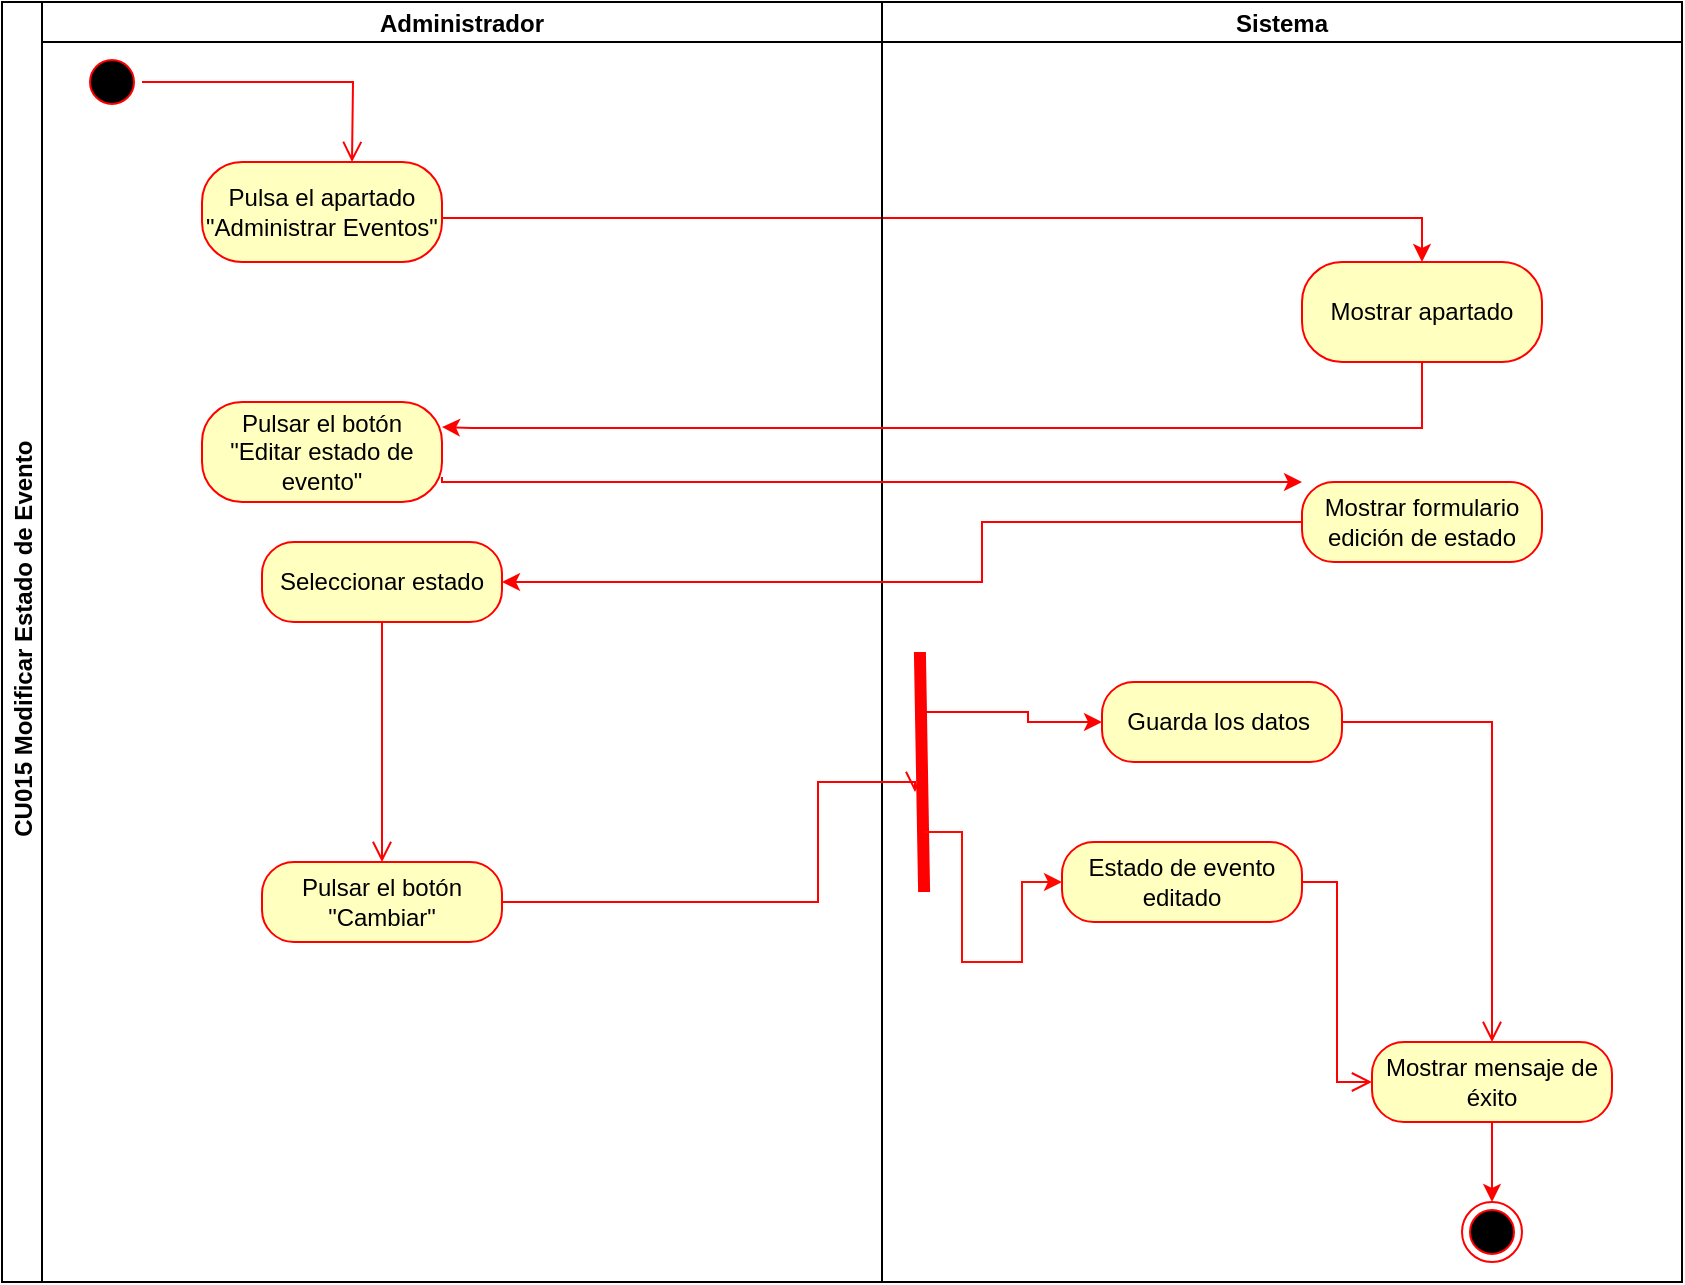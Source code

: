 <mxfile version="27.1.6">
  <diagram name="Página-1" id="e45OjPIBaFHz5NlUAJ0t">
    <mxGraphModel grid="1" page="1" gridSize="10" guides="1" tooltips="1" connect="1" arrows="1" fold="1" pageScale="1" pageWidth="827" pageHeight="1169" math="0" shadow="0">
      <root>
        <mxCell id="0" />
        <mxCell id="1" parent="0" />
        <mxCell id="2QU0HHwjT5UGIkDu3ld_-1" value=" CU015 Modificar Estado de Evento" style="swimlane;childLayout=stackLayout;resizeParent=1;resizeParentMax=0;startSize=20;horizontal=0;horizontalStack=1;" vertex="1" parent="1">
          <mxGeometry x="40" y="40" width="840" height="640" as="geometry">
            <mxRectangle x="200" y="80" width="40" height="50" as="alternateBounds" />
          </mxGeometry>
        </mxCell>
        <mxCell id="2QU0HHwjT5UGIkDu3ld_-2" style="edgeStyle=orthogonalEdgeStyle;rounded=0;orthogonalLoop=1;jettySize=auto;html=1;entryX=0.5;entryY=0;entryDx=0;entryDy=0;strokeColor=light-dark(#ff0000, #ededed);" edge="1" parent="2QU0HHwjT5UGIkDu3ld_-1" source="VnCoAbdtD36LlzZGN4Us-2" target="2QU0HHwjT5UGIkDu3ld_-14">
          <mxGeometry relative="1" as="geometry">
            <Array as="points">
              <mxPoint x="710" y="108" />
            </Array>
            <mxPoint x="222.5" y="107.5" as="sourcePoint" />
          </mxGeometry>
        </mxCell>
        <mxCell id="2QU0HHwjT5UGIkDu3ld_-4" value="Administrador" style="swimlane;startSize=20;" vertex="1" parent="2QU0HHwjT5UGIkDu3ld_-1">
          <mxGeometry x="20" width="420" height="640" as="geometry" />
        </mxCell>
        <mxCell id="2QU0HHwjT5UGIkDu3ld_-5" value="" style="ellipse;html=1;shape=startState;fillColor=#000000;strokeColor=#ff0000;fillStyle=auto;" vertex="1" parent="2QU0HHwjT5UGIkDu3ld_-4">
          <mxGeometry x="20" y="25" width="30" height="30" as="geometry" />
        </mxCell>
        <mxCell id="2QU0HHwjT5UGIkDu3ld_-7" value="" style="edgeStyle=orthogonalEdgeStyle;html=1;verticalAlign=bottom;endArrow=open;endSize=8;strokeColor=#ff0000;rounded=0;entryX=0.5;entryY=0;entryDx=0;entryDy=0;" edge="1" parent="2QU0HHwjT5UGIkDu3ld_-4" source="2QU0HHwjT5UGIkDu3ld_-5">
          <mxGeometry relative="1" as="geometry">
            <mxPoint x="155" y="80" as="targetPoint" />
            <mxPoint x="340" y="320" as="sourcePoint" />
          </mxGeometry>
        </mxCell>
        <mxCell id="2QU0HHwjT5UGIkDu3ld_-8" value="Seleccionar estado" style="rounded=1;whiteSpace=wrap;html=1;arcSize=40;fontColor=#000000;fillColor=#ffffc0;strokeColor=#ff0000;" vertex="1" parent="2QU0HHwjT5UGIkDu3ld_-4">
          <mxGeometry x="110" y="270" width="120" height="40" as="geometry" />
        </mxCell>
        <mxCell id="2QU0HHwjT5UGIkDu3ld_-9" value="Pulsar el botón &quot;Cambiar&quot;" style="rounded=1;whiteSpace=wrap;html=1;arcSize=40;fontColor=#000000;fillColor=#ffffc0;strokeColor=#ff0000;" vertex="1" parent="2QU0HHwjT5UGIkDu3ld_-4">
          <mxGeometry x="110" y="430" width="120" height="40" as="geometry" />
        </mxCell>
        <mxCell id="2QU0HHwjT5UGIkDu3ld_-12" value="Pulsar el botón &quot;Editar estado de evento&quot;" style="rounded=1;whiteSpace=wrap;html=1;arcSize=40;fontColor=#000000;fillColor=#ffffc0;strokeColor=light-dark(#ff0000, #ededed);" vertex="1" parent="2QU0HHwjT5UGIkDu3ld_-4">
          <mxGeometry x="80" y="200" width="120" height="50" as="geometry" />
        </mxCell>
        <mxCell id="2QU0HHwjT5UGIkDu3ld_-27" value="" style="edgeStyle=orthogonalEdgeStyle;html=1;verticalAlign=bottom;endArrow=open;endSize=8;strokeColor=#ff0000;rounded=0;entryX=0.5;entryY=0;entryDx=0;entryDy=0;exitX=0.5;exitY=1;exitDx=0;exitDy=0;" edge="1" parent="2QU0HHwjT5UGIkDu3ld_-4" source="2QU0HHwjT5UGIkDu3ld_-8" target="2QU0HHwjT5UGIkDu3ld_-9">
          <mxGeometry relative="1" as="geometry">
            <mxPoint x="550" y="330" as="targetPoint" />
            <Array as="points">
              <mxPoint x="170" y="320" />
              <mxPoint x="170" y="320" />
            </Array>
          </mxGeometry>
        </mxCell>
        <mxCell id="VnCoAbdtD36LlzZGN4Us-2" value="Pulsa el apartado &quot;Administrar Eventos&quot;" style="rounded=1;whiteSpace=wrap;html=1;arcSize=40;fontColor=#000000;fillColor=#ffffc0;strokeColor=#ff0000;" vertex="1" parent="2QU0HHwjT5UGIkDu3ld_-4">
          <mxGeometry x="80" y="80" width="120" height="50" as="geometry" />
        </mxCell>
        <mxCell id="2QU0HHwjT5UGIkDu3ld_-13" value="Sistema" style="swimlane;startSize=20;" vertex="1" parent="2QU0HHwjT5UGIkDu3ld_-1">
          <mxGeometry x="440" width="400" height="640" as="geometry" />
        </mxCell>
        <mxCell id="2QU0HHwjT5UGIkDu3ld_-14" value="Mostrar apartado" style="rounded=1;whiteSpace=wrap;html=1;arcSize=40;fontColor=#000000;fillColor=#ffffc0;strokeColor=#ff0000;" vertex="1" parent="2QU0HHwjT5UGIkDu3ld_-13">
          <mxGeometry x="210" y="130" width="120" height="50" as="geometry" />
        </mxCell>
        <mxCell id="2QU0HHwjT5UGIkDu3ld_-15" value="Mostrar formulario edición de estado" style="rounded=1;whiteSpace=wrap;html=1;arcSize=40;fontColor=#000000;fillColor=#ffffc0;strokeColor=light-dark(#ff0000, #ededed);" vertex="1" parent="2QU0HHwjT5UGIkDu3ld_-13">
          <mxGeometry x="210" y="240" width="120" height="40" as="geometry" />
        </mxCell>
        <mxCell id="2QU0HHwjT5UGIkDu3ld_-17" value="Guarda los datos&amp;nbsp;" style="rounded=1;whiteSpace=wrap;html=1;arcSize=40;fontColor=#000000;fillColor=#ffffc0;strokeColor=#ff0000;" vertex="1" parent="2QU0HHwjT5UGIkDu3ld_-13">
          <mxGeometry x="110" y="340" width="120" height="40" as="geometry" />
        </mxCell>
        <mxCell id="2QU0HHwjT5UGIkDu3ld_-18" value="" style="edgeStyle=orthogonalEdgeStyle;html=1;verticalAlign=bottom;endArrow=open;endSize=8;strokeColor=#ff0000;rounded=0;entryX=0.5;entryY=0;entryDx=0;entryDy=0;" edge="1" parent="2QU0HHwjT5UGIkDu3ld_-13" source="2QU0HHwjT5UGIkDu3ld_-17" target="2QU0HHwjT5UGIkDu3ld_-25">
          <mxGeometry relative="1" as="geometry">
            <mxPoint x="250" y="580" as="targetPoint" />
          </mxGeometry>
        </mxCell>
        <mxCell id="2QU0HHwjT5UGIkDu3ld_-19" value="Estado de evento editado" style="rounded=1;whiteSpace=wrap;html=1;arcSize=40;fontColor=#000000;fillColor=#ffffc0;strokeColor=#ff0000;" vertex="1" parent="2QU0HHwjT5UGIkDu3ld_-13">
          <mxGeometry x="90" y="420" width="120" height="40" as="geometry" />
        </mxCell>
        <mxCell id="2QU0HHwjT5UGIkDu3ld_-20" value="" style="edgeStyle=orthogonalEdgeStyle;html=1;verticalAlign=bottom;endArrow=open;endSize=8;strokeColor=#ff0000;rounded=0;entryX=0;entryY=0.5;entryDx=0;entryDy=0;" edge="1" parent="2QU0HHwjT5UGIkDu3ld_-13" source="2QU0HHwjT5UGIkDu3ld_-19" target="2QU0HHwjT5UGIkDu3ld_-25">
          <mxGeometry relative="1" as="geometry">
            <mxPoint x="250" y="660" as="targetPoint" />
          </mxGeometry>
        </mxCell>
        <mxCell id="2QU0HHwjT5UGIkDu3ld_-21" value="" style="ellipse;html=1;shape=endState;fillColor=#000000;strokeColor=#ff0000;" vertex="1" parent="2QU0HHwjT5UGIkDu3ld_-13">
          <mxGeometry x="290" y="600" width="30" height="30" as="geometry" />
        </mxCell>
        <mxCell id="2QU0HHwjT5UGIkDu3ld_-24" style="edgeStyle=orthogonalEdgeStyle;rounded=0;orthogonalLoop=1;jettySize=auto;html=1;entryX=0.5;entryY=0;entryDx=0;entryDy=0;strokeColor=#FF0000;" edge="1" parent="2QU0HHwjT5UGIkDu3ld_-13" source="2QU0HHwjT5UGIkDu3ld_-25" target="2QU0HHwjT5UGIkDu3ld_-21">
          <mxGeometry relative="1" as="geometry" />
        </mxCell>
        <mxCell id="2QU0HHwjT5UGIkDu3ld_-25" value="Mostrar mensaje de éxito" style="rounded=1;whiteSpace=wrap;html=1;arcSize=40;fontColor=#000000;fillColor=#ffffc0;strokeColor=#ff0000;" vertex="1" parent="2QU0HHwjT5UGIkDu3ld_-13">
          <mxGeometry x="245" y="520" width="120" height="40" as="geometry" />
        </mxCell>
        <mxCell id="2QU0HHwjT5UGIkDu3ld_-11" value="" style="shape=line;html=1;strokeWidth=6;strokeColor=#ff0000;rotation=-91;" vertex="1" parent="2QU0HHwjT5UGIkDu3ld_-13">
          <mxGeometry x="-40" y="370" width="120" height="30" as="geometry" />
        </mxCell>
        <mxCell id="2QU0HHwjT5UGIkDu3ld_-29" style="edgeStyle=orthogonalEdgeStyle;rounded=0;orthogonalLoop=1;jettySize=auto;html=1;exitX=0.75;exitY=0.5;exitDx=0;exitDy=0;exitPerimeter=0;strokeColor=#FF0000;" edge="1" parent="2QU0HHwjT5UGIkDu3ld_-13" source="2QU0HHwjT5UGIkDu3ld_-11" target="2QU0HHwjT5UGIkDu3ld_-17">
          <mxGeometry relative="1" as="geometry">
            <Array as="points" />
          </mxGeometry>
        </mxCell>
        <mxCell id="2QU0HHwjT5UGIkDu3ld_-30" style="edgeStyle=orthogonalEdgeStyle;rounded=0;orthogonalLoop=1;jettySize=auto;html=1;entryX=0;entryY=0.5;entryDx=0;entryDy=0;exitX=0.25;exitY=0.5;exitDx=0;exitDy=0;exitPerimeter=0;strokeColor=light-dark(#FF0800,#D7817E);" edge="1" parent="2QU0HHwjT5UGIkDu3ld_-13" source="2QU0HHwjT5UGIkDu3ld_-11" target="2QU0HHwjT5UGIkDu3ld_-19">
          <mxGeometry relative="1" as="geometry">
            <Array as="points">
              <mxPoint x="40" y="415" />
              <mxPoint x="40" y="480" />
              <mxPoint x="70" y="480" />
              <mxPoint x="70" y="440" />
            </Array>
          </mxGeometry>
        </mxCell>
        <mxCell id="2QU0HHwjT5UGIkDu3ld_-26" style="edgeStyle=orthogonalEdgeStyle;rounded=0;orthogonalLoop=1;jettySize=auto;html=1;strokeColor=light-dark(#ff0000, #ededed);" edge="1" parent="2QU0HHwjT5UGIkDu3ld_-1" source="2QU0HHwjT5UGIkDu3ld_-15" target="2QU0HHwjT5UGIkDu3ld_-8">
          <mxGeometry relative="1" as="geometry">
            <mxPoint x="489.96" y="293.43" as="targetPoint" />
            <Array as="points">
              <mxPoint x="490" y="260" />
            </Array>
          </mxGeometry>
        </mxCell>
        <mxCell id="2QU0HHwjT5UGIkDu3ld_-34" style="edgeStyle=orthogonalEdgeStyle;rounded=0;orthogonalLoop=1;jettySize=auto;html=1;entryX=1;entryY=0.25;entryDx=0;entryDy=0;strokeColor=light-dark(#ff0000, #ededed);" edge="1" parent="2QU0HHwjT5UGIkDu3ld_-1" source="2QU0HHwjT5UGIkDu3ld_-14" target="2QU0HHwjT5UGIkDu3ld_-12">
          <mxGeometry relative="1" as="geometry">
            <Array as="points">
              <mxPoint x="710" y="213" />
              <mxPoint x="235" y="213" />
            </Array>
          </mxGeometry>
        </mxCell>
        <mxCell id="2QU0HHwjT5UGIkDu3ld_-35" style="edgeStyle=orthogonalEdgeStyle;rounded=0;orthogonalLoop=1;jettySize=auto;html=1;entryX=0;entryY=0;entryDx=0;entryDy=0;strokeColor=light-dark(#ff0000, #ededed);exitX=1;exitY=0.75;exitDx=0;exitDy=0;" edge="1" parent="2QU0HHwjT5UGIkDu3ld_-1" source="2QU0HHwjT5UGIkDu3ld_-12" target="2QU0HHwjT5UGIkDu3ld_-15">
          <mxGeometry relative="1" as="geometry">
            <Array as="points">
              <mxPoint x="220" y="240" />
            </Array>
          </mxGeometry>
        </mxCell>
        <mxCell id="2QU0HHwjT5UGIkDu3ld_-10" value="" style="edgeStyle=orthogonalEdgeStyle;html=1;verticalAlign=bottom;endArrow=open;endSize=8;strokeColor=#ff0000;rounded=0;exitX=1;exitY=0.5;exitDx=0;exitDy=0;entryX=0.417;entryY=0.377;entryDx=0;entryDy=0;entryPerimeter=0;" edge="1" parent="2QU0HHwjT5UGIkDu3ld_-1" source="2QU0HHwjT5UGIkDu3ld_-9" target="2QU0HHwjT5UGIkDu3ld_-11">
          <mxGeometry relative="1" as="geometry">
            <mxPoint x="190" y="570" as="targetPoint" />
            <Array as="points">
              <mxPoint x="408" y="450" />
              <mxPoint x="408" y="390" />
              <mxPoint x="456" y="390" />
            </Array>
          </mxGeometry>
        </mxCell>
      </root>
    </mxGraphModel>
  </diagram>
</mxfile>
